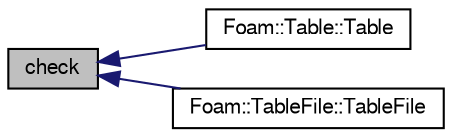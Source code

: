 digraph "check"
{
  bgcolor="transparent";
  edge [fontname="FreeSans",fontsize="10",labelfontname="FreeSans",labelfontsize="10"];
  node [fontname="FreeSans",fontsize="10",shape=record];
  rankdir="LR";
  Node1 [label="check",height=0.2,width=0.4,color="black", fillcolor="grey75", style="filled" fontcolor="black"];
  Node1 -> Node2 [dir="back",color="midnightblue",fontsize="10",style="solid",fontname="FreeSans"];
  Node2 [label="Foam::Table::Table",height=0.2,width=0.4,color="black",URL="$a02478.html#a79898c5f374a9bb03c4dbb77b3f4739b",tooltip="Construct from entry name and Istream. "];
  Node1 -> Node3 [dir="back",color="midnightblue",fontsize="10",style="solid",fontname="FreeSans"];
  Node3 [label="Foam::TableFile::TableFile",height=0.2,width=0.4,color="black",URL="$a02480.html#a49fc50433511a4447c8e5bb2356359a5",tooltip="Construct from entry name and Istream. "];
}

